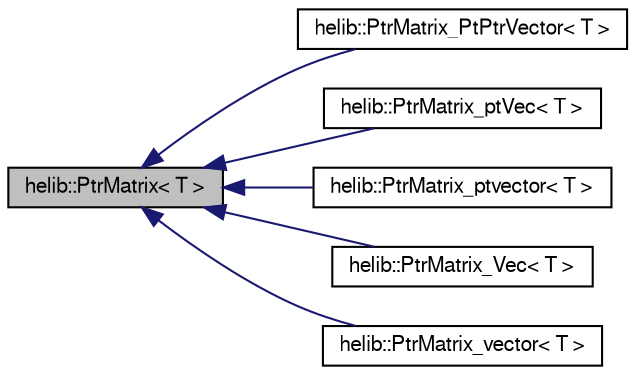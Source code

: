 digraph "helib::PtrMatrix&lt; T &gt;"
{
  edge [fontname="FreeSans",fontsize="10",labelfontname="FreeSans",labelfontsize="10"];
  node [fontname="FreeSans",fontsize="10",shape=record];
  rankdir="LR";
  Node0 [label="helib::PtrMatrix\< T \>",height=0.2,width=0.4,color="black", fillcolor="grey75", style="filled", fontcolor="black"];
  Node0 -> Node1 [dir="back",color="midnightblue",fontsize="10",style="solid"];
  Node1 [label="helib::PtrMatrix_PtPtrVector\< T \>",height=0.2,width=0.4,color="black", fillcolor="white", style="filled",URL="$structhelib_1_1_ptr_matrix___pt_ptr_vector.html",tooltip="An implementation of PtrMatrix using vector< PtrVector<T>* > "];
  Node0 -> Node2 [dir="back",color="midnightblue",fontsize="10",style="solid"];
  Node2 [label="helib::PtrMatrix_ptVec\< T \>",height=0.2,width=0.4,color="black", fillcolor="white", style="filled",URL="$structhelib_1_1_ptr_matrix__pt_vec.html",tooltip="An implementation of PtrMatrix using Vec< Vec<T>* > "];
  Node0 -> Node3 [dir="back",color="midnightblue",fontsize="10",style="solid"];
  Node3 [label="helib::PtrMatrix_ptvector\< T \>",height=0.2,width=0.4,color="black", fillcolor="white", style="filled",URL="$structhelib_1_1_ptr_matrix__ptvector.html",tooltip="An implementation of PtrMatrix using vector< vector<T>* > "];
  Node0 -> Node4 [dir="back",color="midnightblue",fontsize="10",style="solid"];
  Node4 [label="helib::PtrMatrix_Vec\< T \>",height=0.2,width=0.4,color="black", fillcolor="white", style="filled",URL="$structhelib_1_1_ptr_matrix___vec.html",tooltip="An implementation of PtrMatrix using Vec< Vec<T> > "];
  Node0 -> Node5 [dir="back",color="midnightblue",fontsize="10",style="solid"];
  Node5 [label="helib::PtrMatrix_vector\< T \>",height=0.2,width=0.4,color="black", fillcolor="white", style="filled",URL="$structhelib_1_1_ptr_matrix__vector.html",tooltip="An implementation of PtrMatrix using vector< vector<T> > "];
}
